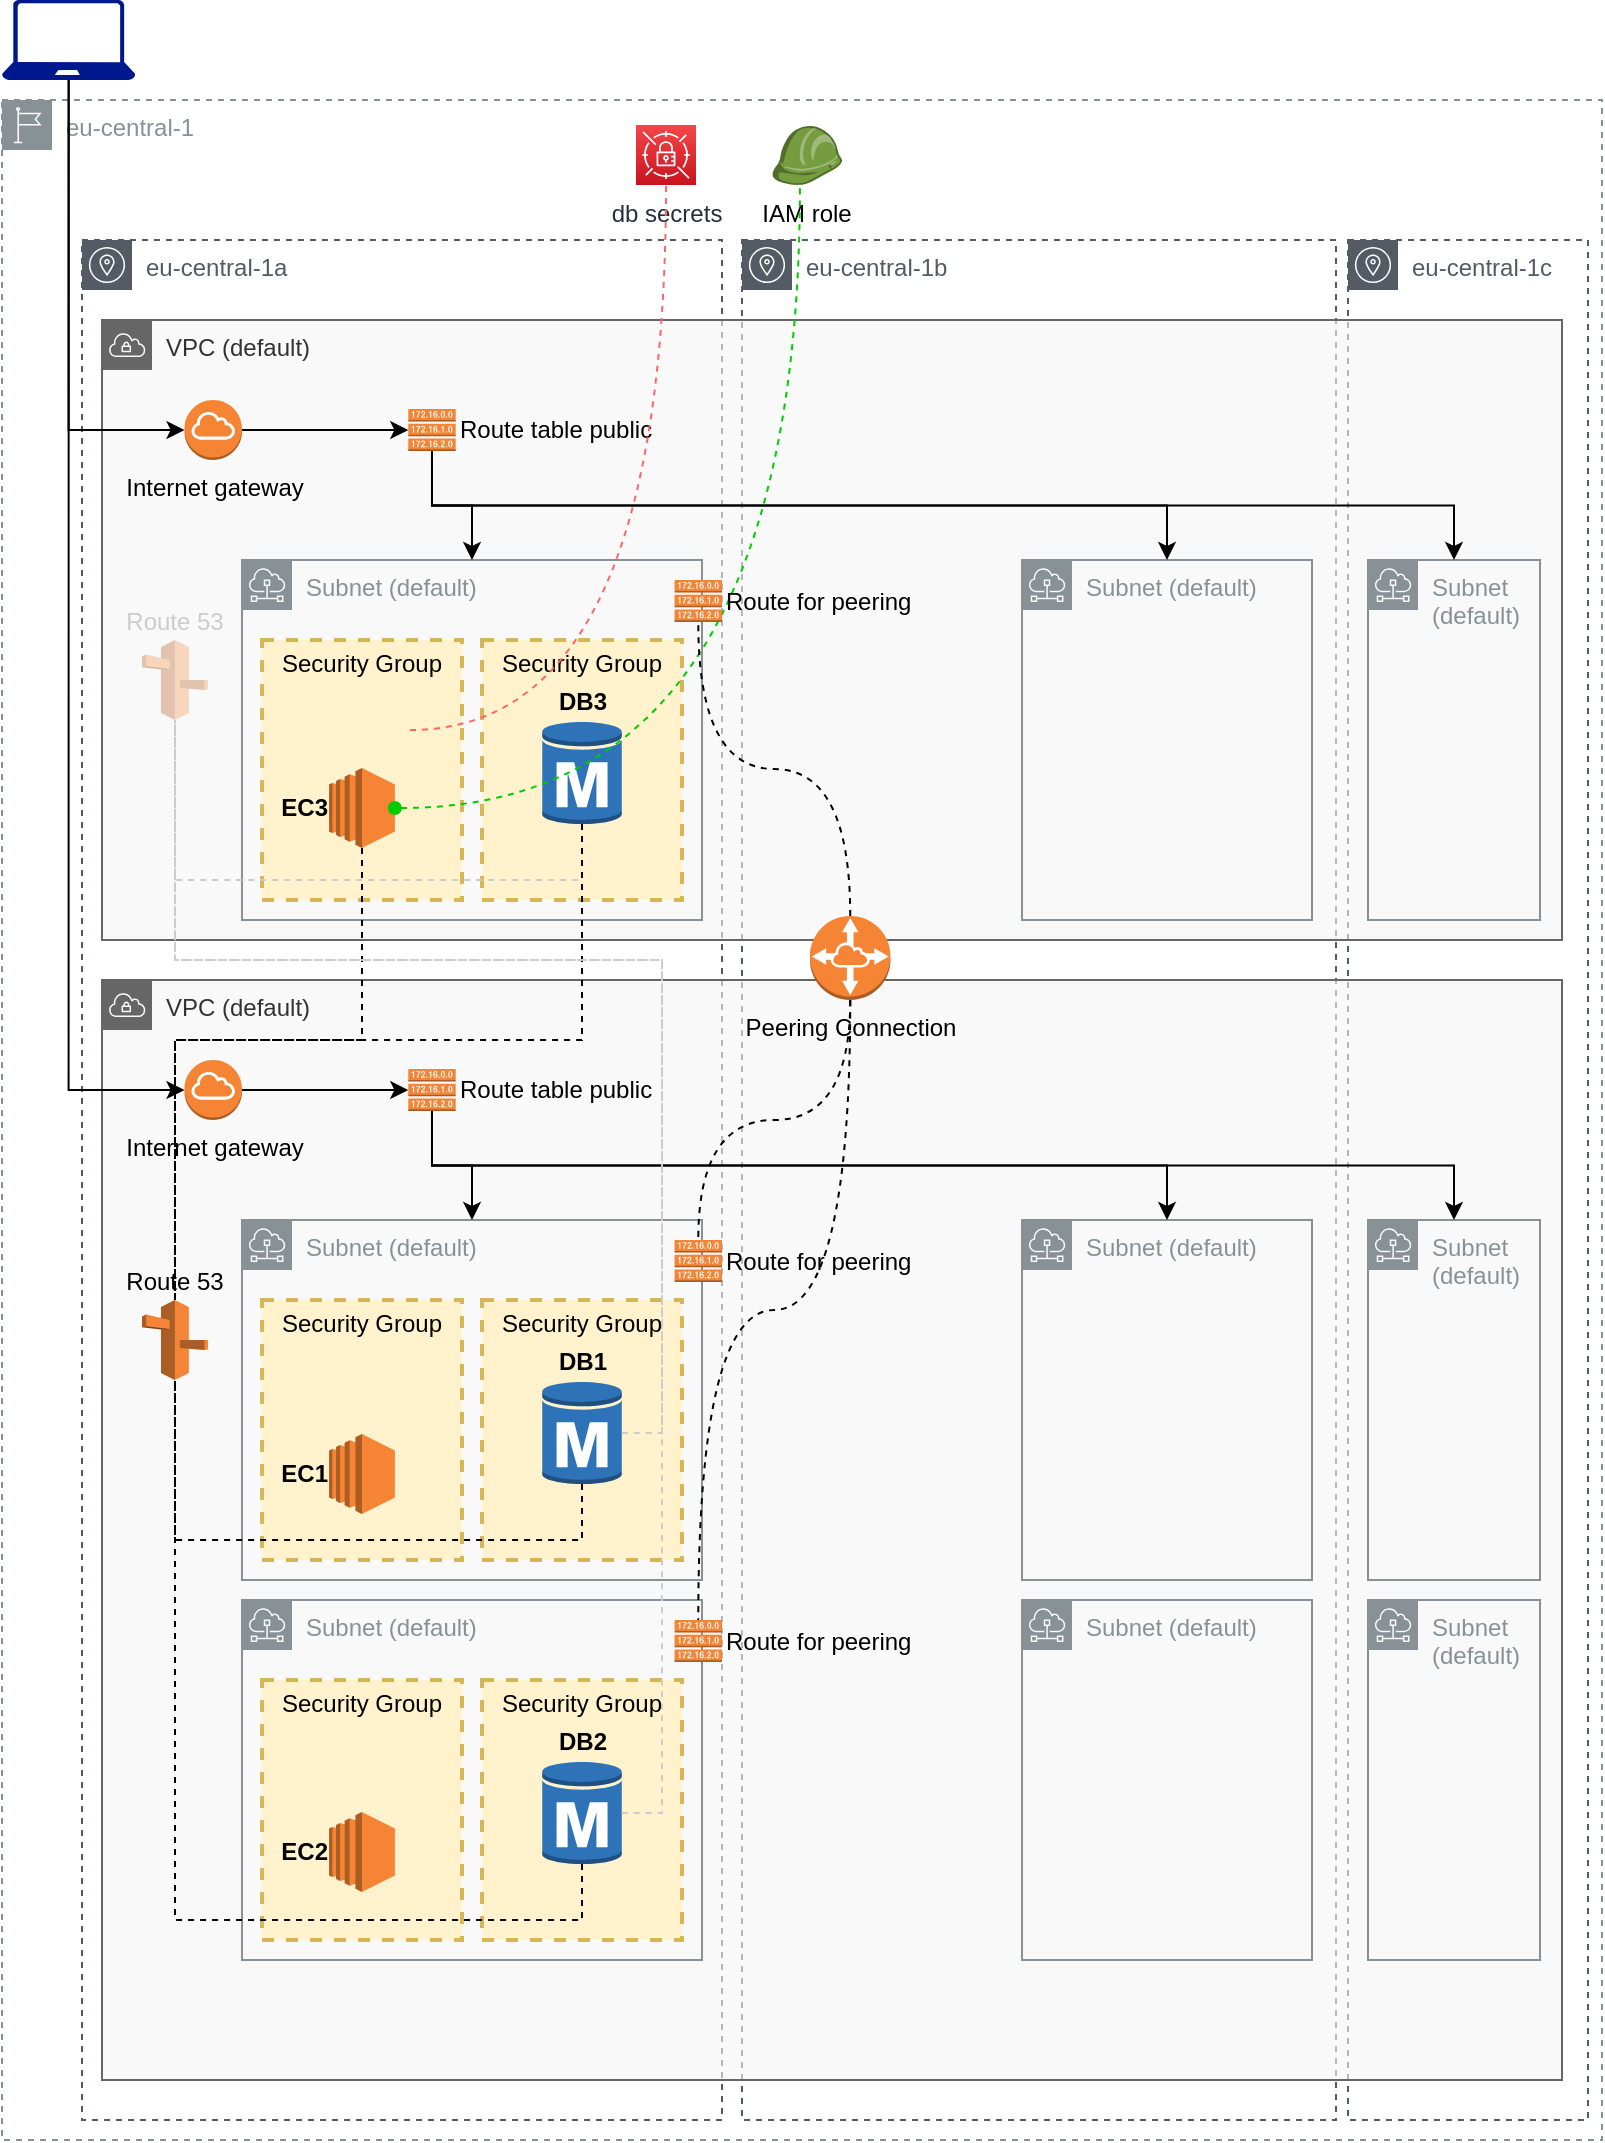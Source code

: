 <mxfile version="13.9.9" type="github">
  <diagram id="UUgaOf1F6qNWSPvY_eEi" name="Page-1">
    <mxGraphModel dx="946" dy="662" grid="1" gridSize="10" guides="1" tooltips="1" connect="1" arrows="1" fold="1" page="1" pageScale="1" pageWidth="827" pageHeight="1169" math="0" shadow="0">
      <root>
        <mxCell id="0" />
        <mxCell id="1" parent="0" />
        <mxCell id="LLyH-jrI4SZby10niK_6-6" value="eu-central-1" style="outlineConnect=0;gradientColor=none;html=1;whiteSpace=wrap;fontSize=12;fontStyle=0;shape=mxgraph.aws4.group;grIcon=mxgraph.aws4.group_region;strokeColor=#879196;fillColor=none;verticalAlign=top;align=left;spacingLeft=30;fontColor=#879196;dashed=1;" parent="1" vertex="1">
          <mxGeometry x="10" y="60" width="800" height="1020" as="geometry" />
        </mxCell>
        <mxCell id="LLyH-jrI4SZby10niK_6-10" value="eu-central-1a" style="outlineConnect=0;gradientColor=none;html=1;whiteSpace=wrap;fontSize=12;fontStyle=0;shape=mxgraph.aws4.group;grIcon=mxgraph.aws4.group_availability_zone;strokeColor=#545B64;fillColor=none;verticalAlign=top;align=left;spacingLeft=30;fontColor=#545B64;dashed=1;" parent="1" vertex="1">
          <mxGeometry x="50" y="130" width="320" height="940" as="geometry" />
        </mxCell>
        <mxCell id="LLyH-jrI4SZby10niK_6-7" value="eu-central-1c" style="outlineConnect=0;gradientColor=none;html=1;whiteSpace=wrap;fontSize=12;fontStyle=0;shape=mxgraph.aws4.group;grIcon=mxgraph.aws4.group_availability_zone;strokeColor=#545B64;fillColor=none;verticalAlign=top;align=left;spacingLeft=30;fontColor=#545B64;dashed=1;" parent="1" vertex="1">
          <mxGeometry x="683" y="130" width="120" height="940" as="geometry" />
        </mxCell>
        <mxCell id="LLyH-jrI4SZby10niK_6-9" value="eu-central-1b" style="outlineConnect=0;gradientColor=none;html=1;whiteSpace=wrap;fontSize=12;fontStyle=0;shape=mxgraph.aws4.group;grIcon=mxgraph.aws4.group_availability_zone;strokeColor=#545B64;fillColor=none;verticalAlign=top;align=left;spacingLeft=30;fontColor=#545B64;dashed=1;" parent="1" vertex="1">
          <mxGeometry x="380" y="130" width="297" height="940" as="geometry" />
        </mxCell>
        <mxCell id="LLyH-jrI4SZby10niK_6-5" value="VPC (default)" style="outlineConnect=0;html=1;whiteSpace=wrap;fontSize=12;fontStyle=0;shape=mxgraph.aws4.group;grIcon=mxgraph.aws4.group_vpc;strokeColor=#666666;fillColor=#f5f5f5;verticalAlign=top;align=left;spacingLeft=30;dashed=0;fillOpacity=60;fontColor=#333333;" parent="1" vertex="1">
          <mxGeometry x="60" y="170" width="730" height="310" as="geometry" />
        </mxCell>
        <mxCell id="LLyH-jrI4SZby10niK_6-4" value="Subnet (default)" style="outlineConnect=0;gradientColor=none;html=1;whiteSpace=wrap;fontSize=12;fontStyle=0;shape=mxgraph.aws4.group;grIcon=mxgraph.aws4.group_subnet;strokeColor=#879196;fillColor=none;verticalAlign=top;align=left;spacingLeft=30;fontColor=#879196;dashed=0;" parent="1" vertex="1">
          <mxGeometry x="130" y="290" width="230" height="180" as="geometry" />
        </mxCell>
        <mxCell id="LLyH-jrI4SZby10niK_6-3" value="Security Group" style="fontStyle=0;verticalAlign=top;align=center;spacingTop=-2;fillColor=#fff2cc;rounded=0;whiteSpace=wrap;html=1;strokeColor=#d6b656;strokeWidth=2;dashed=1;container=1;collapsible=0;expand=0;recursiveResize=0;" parent="1" vertex="1">
          <mxGeometry x="250" y="330" width="100" height="130" as="geometry" />
        </mxCell>
        <mxCell id="LLyH-jrI4SZby10niK_6-1" value="&lt;b&gt;DB3&lt;/b&gt;" style="outlineConnect=0;dashed=0;verticalLabelPosition=top;verticalAlign=bottom;align=center;html=1;shape=mxgraph.aws3.rds_db_instance;fillColor=#2E73B8;gradientColor=none;labelPosition=center;" parent="LLyH-jrI4SZby10niK_6-3" vertex="1">
          <mxGeometry x="30.13" y="40" width="39.75" height="53" as="geometry" />
        </mxCell>
        <mxCell id="LLyH-jrI4SZby10niK_6-27" style="edgeStyle=orthogonalEdgeStyle;rounded=0;orthogonalLoop=1;jettySize=auto;html=1;exitX=1;exitY=0.5;exitDx=0;exitDy=0;exitPerimeter=0;entryX=0;entryY=0.5;entryDx=0;entryDy=0;entryPerimeter=0;" parent="1" source="LLyH-jrI4SZby10niK_6-2" target="LLyH-jrI4SZby10niK_6-19" edge="1">
          <mxGeometry relative="1" as="geometry" />
        </mxCell>
        <mxCell id="LLyH-jrI4SZby10niK_6-2" value="Internet gateway" style="outlineConnect=0;dashed=0;verticalLabelPosition=bottom;verticalAlign=top;align=center;html=1;shape=mxgraph.aws3.internet_gateway;fillColor=#F58534;gradientColor=none;labelPosition=center;" parent="1" vertex="1">
          <mxGeometry x="101.25" y="210" width="28.75" height="30" as="geometry" />
        </mxCell>
        <mxCell id="LLyH-jrI4SZby10niK_6-28" style="edgeStyle=orthogonalEdgeStyle;rounded=0;orthogonalLoop=1;jettySize=auto;html=1;exitX=0.5;exitY=1;exitDx=0;exitDy=0;exitPerimeter=0;entryX=0;entryY=0.5;entryDx=0;entryDy=0;entryPerimeter=0;" parent="1" source="LLyH-jrI4SZby10niK_6-12" target="LLyH-jrI4SZby10niK_6-2" edge="1">
          <mxGeometry relative="1" as="geometry" />
        </mxCell>
        <mxCell id="LLyH-jrI4SZby10niK_6-12" value="" style="aspect=fixed;pointerEvents=1;shadow=0;dashed=0;html=1;strokeColor=none;labelPosition=center;verticalLabelPosition=bottom;verticalAlign=top;align=center;fillColor=#00188D;shape=mxgraph.azure.laptop" parent="1" vertex="1">
          <mxGeometry x="10" y="10" width="66.66" height="40" as="geometry" />
        </mxCell>
        <mxCell id="LLyH-jrI4SZby10niK_6-15" value="Subnet (default)" style="outlineConnect=0;gradientColor=none;html=1;whiteSpace=wrap;fontSize=12;fontStyle=0;shape=mxgraph.aws4.group;grIcon=mxgraph.aws4.group_subnet;strokeColor=#879196;fillColor=none;verticalAlign=top;align=left;spacingLeft=30;fontColor=#879196;dashed=0;" parent="1" vertex="1">
          <mxGeometry x="693" y="290" width="86" height="180" as="geometry" />
        </mxCell>
        <mxCell id="LLyH-jrI4SZby10niK_6-16" value="Subnet (default)" style="outlineConnect=0;gradientColor=none;html=1;whiteSpace=wrap;fontSize=12;fontStyle=0;shape=mxgraph.aws4.group;grIcon=mxgraph.aws4.group_subnet;strokeColor=#879196;fillColor=none;verticalAlign=top;align=left;spacingLeft=30;fontColor=#879196;dashed=0;" parent="1" vertex="1">
          <mxGeometry x="520" y="290" width="145" height="180" as="geometry" />
        </mxCell>
        <mxCell id="LLyH-jrI4SZby10niK_6-23" style="edgeStyle=orthogonalEdgeStyle;rounded=0;orthogonalLoop=1;jettySize=auto;html=1;exitX=0.5;exitY=1;exitDx=0;exitDy=0;exitPerimeter=0;" parent="1" source="LLyH-jrI4SZby10niK_6-19" target="LLyH-jrI4SZby10niK_6-16" edge="1">
          <mxGeometry relative="1" as="geometry" />
        </mxCell>
        <mxCell id="LLyH-jrI4SZby10niK_6-24" style="edgeStyle=orthogonalEdgeStyle;rounded=0;orthogonalLoop=1;jettySize=auto;html=1;exitX=0.5;exitY=1;exitDx=0;exitDy=0;exitPerimeter=0;" parent="1" source="LLyH-jrI4SZby10niK_6-19" target="LLyH-jrI4SZby10niK_6-4" edge="1">
          <mxGeometry relative="1" as="geometry" />
        </mxCell>
        <mxCell id="LLyH-jrI4SZby10niK_6-25" style="edgeStyle=orthogonalEdgeStyle;rounded=0;orthogonalLoop=1;jettySize=auto;html=1;exitX=0.5;exitY=1;exitDx=0;exitDy=0;exitPerimeter=0;" parent="1" source="LLyH-jrI4SZby10niK_6-19" target="LLyH-jrI4SZby10niK_6-15" edge="1">
          <mxGeometry relative="1" as="geometry" />
        </mxCell>
        <mxCell id="LLyH-jrI4SZby10niK_6-19" value="Route table public" style="outlineConnect=0;dashed=0;verticalLabelPosition=middle;verticalAlign=middle;align=left;html=1;shape=mxgraph.aws3.route_table;fillColor=#F58536;gradientColor=none;labelPosition=right;" parent="1" vertex="1">
          <mxGeometry x="213.14" y="214.5" width="23.71" height="21" as="geometry" />
        </mxCell>
        <mxCell id="Gg3K2ls2yGk3OWGE8Ab6-1" value="Security Group" style="fontStyle=0;verticalAlign=top;align=center;spacingTop=-2;fillColor=#fff2cc;rounded=0;whiteSpace=wrap;html=1;strokeColor=#d6b656;strokeWidth=2;dashed=1;container=1;collapsible=0;expand=0;recursiveResize=0;" parent="1" vertex="1">
          <mxGeometry x="140" y="330" width="100" height="130" as="geometry" />
        </mxCell>
        <mxCell id="Gg3K2ls2yGk3OWGE8Ab6-4" value="&lt;b&gt;EC3&lt;/b&gt;" style="outlineConnect=0;dashed=0;verticalLabelPosition=middle;verticalAlign=middle;align=right;html=1;shape=mxgraph.aws3.ec2;fillColor=#F58534;gradientColor=none;labelPosition=left;" parent="Gg3K2ls2yGk3OWGE8Ab6-1" vertex="1">
          <mxGeometry x="33.55" y="64" width="32.9" height="40" as="geometry" />
        </mxCell>
        <mxCell id="paXODEU10Lux1fWIncTx-1" value="" style="shape=image;html=1;verticalAlign=top;verticalLabelPosition=bottom;labelBackgroundColor=#ffffff;imageAspect=0;aspect=fixed;image=https://cdn2.iconfinder.com/data/icons/nodejs-1/128/nodejs-128.png" parent="Gg3K2ls2yGk3OWGE8Ab6-1" vertex="1">
          <mxGeometry x="26" y="21" width="48" height="48" as="geometry" />
        </mxCell>
        <mxCell id="Gg3K2ls2yGk3OWGE8Ab6-3" value="Route 53" style="outlineConnect=0;dashed=0;verticalLabelPosition=top;verticalAlign=bottom;align=center;html=1;shape=mxgraph.aws3.route_53;gradientColor=none;labelPosition=center;fillColor=#F58536;fillOpacity=30;fontColor=#CCCCCC;" parent="1" vertex="1">
          <mxGeometry x="80.0" y="330" width="32.98" height="40" as="geometry" />
        </mxCell>
        <mxCell id="WJ81USQerfGTGFu2v-6j-1" value="IAM role" style="outlineConnect=0;dashed=0;verticalLabelPosition=bottom;verticalAlign=top;align=center;html=1;shape=mxgraph.aws3.role;fillColor=#759C3E;gradientColor=none;" parent="1" vertex="1">
          <mxGeometry x="394.93" y="73" width="35.07" height="29.5" as="geometry" />
        </mxCell>
        <mxCell id="WJ81USQerfGTGFu2v-6j-2" style="edgeStyle=orthogonalEdgeStyle;rounded=0;orthogonalLoop=1;jettySize=auto;html=1;exitX=1;exitY=0.5;exitDx=0;exitDy=0;exitPerimeter=0;entryX=0.4;entryY=1;entryDx=0;entryDy=0;entryPerimeter=0;endArrow=none;endFill=0;curved=1;dashed=1;strokeColor=#00CC00;startArrow=oval;startFill=1;" parent="1" source="Gg3K2ls2yGk3OWGE8Ab6-4" target="WJ81USQerfGTGFu2v-6j-1" edge="1">
          <mxGeometry relative="1" as="geometry">
            <mxPoint x="161.45" y="430" as="sourcePoint" />
            <mxPoint x="442.49" y="240" as="targetPoint" />
          </mxGeometry>
        </mxCell>
        <mxCell id="WJ81USQerfGTGFu2v-6j-3" value="db secrets" style="outlineConnect=0;fontColor=#232F3E;gradientColor=#F54749;gradientDirection=north;fillColor=#C7131F;strokeColor=#ffffff;dashed=0;verticalLabelPosition=bottom;verticalAlign=top;align=center;html=1;fontSize=12;fontStyle=0;aspect=fixed;shape=mxgraph.aws4.resourceIcon;resIcon=mxgraph.aws4.secrets_manager;" parent="1" vertex="1">
          <mxGeometry x="327" y="72.5" width="30" height="30" as="geometry" />
        </mxCell>
        <mxCell id="WJ81USQerfGTGFu2v-6j-4" style="edgeStyle=orthogonalEdgeStyle;rounded=0;orthogonalLoop=1;jettySize=auto;html=1;endArrow=none;endFill=0;curved=1;dashed=1;strokeColor=#FF6666;" parent="1" source="paXODEU10Lux1fWIncTx-1" target="WJ81USQerfGTGFu2v-6j-3" edge="1">
          <mxGeometry relative="1" as="geometry">
            <mxPoint x="161.45" y="430" as="sourcePoint" />
            <mxPoint x="442.49" y="240" as="targetPoint" />
          </mxGeometry>
        </mxCell>
        <mxCell id="yWaF0EVfS8lJIimLc3lU-22" style="edgeStyle=orthogonalEdgeStyle;rounded=0;orthogonalLoop=1;jettySize=auto;html=1;entryX=0.5;entryY=1;entryDx=0;entryDy=0;entryPerimeter=0;endArrow=none;endFill=0;dashed=1;exitX=0.5;exitY=0.98;exitDx=0;exitDy=0;exitPerimeter=0;strokeColor=#CCCCCC;" edge="1" parent="1" source="LLyH-jrI4SZby10niK_6-1" target="Gg3K2ls2yGk3OWGE8Ab6-3">
          <mxGeometry relative="1" as="geometry">
            <mxPoint x="218.55" y="430" as="sourcePoint" />
            <mxPoint x="106.49" y="380" as="targetPoint" />
            <Array as="points">
              <mxPoint x="300" y="450" />
              <mxPoint x="97" y="450" />
            </Array>
          </mxGeometry>
        </mxCell>
        <mxCell id="yWaF0EVfS8lJIimLc3lU-23" value="VPC (default)" style="outlineConnect=0;html=1;whiteSpace=wrap;fontSize=12;fontStyle=0;shape=mxgraph.aws4.group;grIcon=mxgraph.aws4.group_vpc;strokeColor=#666666;fillColor=#f5f5f5;verticalAlign=top;align=left;spacingLeft=30;dashed=0;fillOpacity=60;fontColor=#333333;" vertex="1" parent="1">
          <mxGeometry x="60" y="500" width="730" height="550" as="geometry" />
        </mxCell>
        <mxCell id="yWaF0EVfS8lJIimLc3lU-24" value="Subnet (default)" style="outlineConnect=0;gradientColor=none;html=1;whiteSpace=wrap;fontSize=12;fontStyle=0;shape=mxgraph.aws4.group;grIcon=mxgraph.aws4.group_subnet;strokeColor=#879196;fillColor=none;verticalAlign=top;align=left;spacingLeft=30;fontColor=#879196;dashed=0;" vertex="1" parent="1">
          <mxGeometry x="130" y="620" width="230" height="180" as="geometry" />
        </mxCell>
        <mxCell id="yWaF0EVfS8lJIimLc3lU-25" value="Security Group" style="fontStyle=0;verticalAlign=top;align=center;spacingTop=-2;fillColor=#fff2cc;rounded=0;whiteSpace=wrap;html=1;strokeColor=#d6b656;strokeWidth=2;dashed=1;container=1;collapsible=0;expand=0;recursiveResize=0;" vertex="1" parent="1">
          <mxGeometry x="250" y="660" width="100" height="130" as="geometry" />
        </mxCell>
        <mxCell id="yWaF0EVfS8lJIimLc3lU-26" value="&lt;b&gt;DB1&lt;/b&gt;" style="outlineConnect=0;dashed=0;verticalLabelPosition=top;verticalAlign=bottom;align=center;html=1;shape=mxgraph.aws3.rds_db_instance;fillColor=#2E73B8;gradientColor=none;labelPosition=center;" vertex="1" parent="yWaF0EVfS8lJIimLc3lU-25">
          <mxGeometry x="30.13" y="40" width="39.75" height="53" as="geometry" />
        </mxCell>
        <mxCell id="yWaF0EVfS8lJIimLc3lU-27" style="edgeStyle=orthogonalEdgeStyle;rounded=0;orthogonalLoop=1;jettySize=auto;html=1;exitX=1;exitY=0.5;exitDx=0;exitDy=0;exitPerimeter=0;entryX=0;entryY=0.5;entryDx=0;entryDy=0;entryPerimeter=0;" edge="1" parent="1" source="yWaF0EVfS8lJIimLc3lU-28" target="yWaF0EVfS8lJIimLc3lU-34">
          <mxGeometry relative="1" as="geometry" />
        </mxCell>
        <mxCell id="yWaF0EVfS8lJIimLc3lU-28" value="Internet gateway" style="outlineConnect=0;dashed=0;verticalLabelPosition=bottom;verticalAlign=top;align=center;html=1;shape=mxgraph.aws3.internet_gateway;fillColor=#F58534;gradientColor=none;labelPosition=center;" vertex="1" parent="1">
          <mxGeometry x="101.25" y="540" width="28.75" height="30" as="geometry" />
        </mxCell>
        <mxCell id="yWaF0EVfS8lJIimLc3lU-29" value="Subnet (default)" style="outlineConnect=0;gradientColor=none;html=1;whiteSpace=wrap;fontSize=12;fontStyle=0;shape=mxgraph.aws4.group;grIcon=mxgraph.aws4.group_subnet;strokeColor=#879196;fillColor=none;verticalAlign=top;align=left;spacingLeft=30;fontColor=#879196;dashed=0;" vertex="1" parent="1">
          <mxGeometry x="693" y="620" width="86" height="180" as="geometry" />
        </mxCell>
        <mxCell id="yWaF0EVfS8lJIimLc3lU-30" value="Subnet (default)" style="outlineConnect=0;gradientColor=none;html=1;whiteSpace=wrap;fontSize=12;fontStyle=0;shape=mxgraph.aws4.group;grIcon=mxgraph.aws4.group_subnet;strokeColor=#879196;fillColor=none;verticalAlign=top;align=left;spacingLeft=30;fontColor=#879196;dashed=0;" vertex="1" parent="1">
          <mxGeometry x="520" y="620" width="145" height="180" as="geometry" />
        </mxCell>
        <mxCell id="yWaF0EVfS8lJIimLc3lU-31" style="edgeStyle=orthogonalEdgeStyle;rounded=0;orthogonalLoop=1;jettySize=auto;html=1;exitX=0.5;exitY=1;exitDx=0;exitDy=0;exitPerimeter=0;" edge="1" parent="1" source="yWaF0EVfS8lJIimLc3lU-34" target="yWaF0EVfS8lJIimLc3lU-30">
          <mxGeometry relative="1" as="geometry" />
        </mxCell>
        <mxCell id="yWaF0EVfS8lJIimLc3lU-32" style="edgeStyle=orthogonalEdgeStyle;rounded=0;orthogonalLoop=1;jettySize=auto;html=1;exitX=0.5;exitY=1;exitDx=0;exitDy=0;exitPerimeter=0;" edge="1" parent="1" source="yWaF0EVfS8lJIimLc3lU-34" target="yWaF0EVfS8lJIimLc3lU-24">
          <mxGeometry relative="1" as="geometry" />
        </mxCell>
        <mxCell id="yWaF0EVfS8lJIimLc3lU-33" style="edgeStyle=orthogonalEdgeStyle;rounded=0;orthogonalLoop=1;jettySize=auto;html=1;exitX=0.5;exitY=1;exitDx=0;exitDy=0;exitPerimeter=0;" edge="1" parent="1" source="yWaF0EVfS8lJIimLc3lU-34" target="yWaF0EVfS8lJIimLc3lU-29">
          <mxGeometry relative="1" as="geometry" />
        </mxCell>
        <mxCell id="yWaF0EVfS8lJIimLc3lU-34" value="Route table public" style="outlineConnect=0;dashed=0;verticalLabelPosition=middle;verticalAlign=middle;align=left;html=1;shape=mxgraph.aws3.route_table;fillColor=#F58536;gradientColor=none;labelPosition=right;" vertex="1" parent="1">
          <mxGeometry x="213.14" y="544.5" width="23.71" height="21" as="geometry" />
        </mxCell>
        <mxCell id="yWaF0EVfS8lJIimLc3lU-35" value="Security Group" style="fontStyle=0;verticalAlign=top;align=center;spacingTop=-2;fillColor=#fff2cc;rounded=0;whiteSpace=wrap;html=1;strokeColor=#d6b656;strokeWidth=2;dashed=1;container=1;collapsible=0;expand=0;recursiveResize=0;" vertex="1" parent="1">
          <mxGeometry x="140" y="660" width="100" height="130" as="geometry" />
        </mxCell>
        <mxCell id="yWaF0EVfS8lJIimLc3lU-36" value="&lt;b&gt;EC1&lt;/b&gt;" style="outlineConnect=0;dashed=0;verticalLabelPosition=middle;verticalAlign=middle;align=right;html=1;shape=mxgraph.aws3.ec2;fillColor=#F58534;gradientColor=none;labelPosition=left;" vertex="1" parent="yWaF0EVfS8lJIimLc3lU-35">
          <mxGeometry x="33.55" y="67" width="32.9" height="40" as="geometry" />
        </mxCell>
        <mxCell id="yWaF0EVfS8lJIimLc3lU-37" value="" style="shape=image;html=1;verticalAlign=top;verticalLabelPosition=bottom;labelBackgroundColor=#ffffff;imageAspect=0;aspect=fixed;image=https://cdn2.iconfinder.com/data/icons/nodejs-1/128/nodejs-128.png" vertex="1" parent="yWaF0EVfS8lJIimLc3lU-35">
          <mxGeometry x="26" y="19" width="48" height="48" as="geometry" />
        </mxCell>
        <mxCell id="yWaF0EVfS8lJIimLc3lU-38" value="Route 53" style="outlineConnect=0;dashed=0;verticalLabelPosition=top;verticalAlign=bottom;align=center;html=1;shape=mxgraph.aws3.route_53;fillColor=#F58536;gradientColor=none;labelPosition=center;" vertex="1" parent="1">
          <mxGeometry x="80.0" y="660" width="32.98" height="40" as="geometry" />
        </mxCell>
        <mxCell id="yWaF0EVfS8lJIimLc3lU-40" style="edgeStyle=orthogonalEdgeStyle;rounded=0;orthogonalLoop=1;jettySize=auto;html=1;entryX=0.5;entryY=1;entryDx=0;entryDy=0;entryPerimeter=0;endArrow=none;endFill=0;dashed=1;exitX=0.5;exitY=0.98;exitDx=0;exitDy=0;exitPerimeter=0;" edge="1" parent="1" source="yWaF0EVfS8lJIimLc3lU-26" target="yWaF0EVfS8lJIimLc3lU-38">
          <mxGeometry relative="1" as="geometry">
            <mxPoint x="218.55" y="760" as="sourcePoint" />
            <mxPoint x="106.49" y="710" as="targetPoint" />
            <Array as="points">
              <mxPoint x="300" y="780" />
              <mxPoint x="97" y="780" />
            </Array>
          </mxGeometry>
        </mxCell>
        <mxCell id="yWaF0EVfS8lJIimLc3lU-46" value="Subnet (default)" style="outlineConnect=0;gradientColor=none;html=1;whiteSpace=wrap;fontSize=12;fontStyle=0;shape=mxgraph.aws4.group;grIcon=mxgraph.aws4.group_subnet;strokeColor=#879196;fillColor=none;verticalAlign=top;align=left;spacingLeft=30;fontColor=#879196;dashed=0;" vertex="1" parent="1">
          <mxGeometry x="130" y="810" width="230" height="180" as="geometry" />
        </mxCell>
        <mxCell id="yWaF0EVfS8lJIimLc3lU-47" value="Security Group" style="fontStyle=0;verticalAlign=top;align=center;spacingTop=-2;fillColor=#fff2cc;rounded=0;whiteSpace=wrap;html=1;strokeColor=#d6b656;strokeWidth=2;dashed=1;container=1;collapsible=0;expand=0;recursiveResize=0;" vertex="1" parent="1">
          <mxGeometry x="250" y="850" width="100" height="130" as="geometry" />
        </mxCell>
        <mxCell id="yWaF0EVfS8lJIimLc3lU-48" value="&lt;b&gt;DB2&lt;/b&gt;" style="outlineConnect=0;dashed=0;verticalLabelPosition=top;verticalAlign=bottom;align=center;html=1;shape=mxgraph.aws3.rds_db_instance;fillColor=#2E73B8;gradientColor=none;labelPosition=center;" vertex="1" parent="yWaF0EVfS8lJIimLc3lU-47">
          <mxGeometry x="30.13" y="40" width="39.75" height="53" as="geometry" />
        </mxCell>
        <mxCell id="yWaF0EVfS8lJIimLc3lU-49" value="Subnet (default)" style="outlineConnect=0;gradientColor=none;html=1;whiteSpace=wrap;fontSize=12;fontStyle=0;shape=mxgraph.aws4.group;grIcon=mxgraph.aws4.group_subnet;strokeColor=#879196;fillColor=none;verticalAlign=top;align=left;spacingLeft=30;fontColor=#879196;dashed=0;" vertex="1" parent="1">
          <mxGeometry x="693" y="810" width="86" height="180" as="geometry" />
        </mxCell>
        <mxCell id="yWaF0EVfS8lJIimLc3lU-50" value="Subnet (default)" style="outlineConnect=0;gradientColor=none;html=1;whiteSpace=wrap;fontSize=12;fontStyle=0;shape=mxgraph.aws4.group;grIcon=mxgraph.aws4.group_subnet;strokeColor=#879196;fillColor=none;verticalAlign=top;align=left;spacingLeft=30;fontColor=#879196;dashed=0;" vertex="1" parent="1">
          <mxGeometry x="520" y="810" width="145" height="180" as="geometry" />
        </mxCell>
        <mxCell id="yWaF0EVfS8lJIimLc3lU-51" value="Security Group" style="fontStyle=0;verticalAlign=top;align=center;spacingTop=-2;fillColor=#fff2cc;rounded=0;whiteSpace=wrap;html=1;strokeColor=#d6b656;strokeWidth=2;dashed=1;container=1;collapsible=0;expand=0;recursiveResize=0;" vertex="1" parent="1">
          <mxGeometry x="140" y="850" width="100" height="130" as="geometry" />
        </mxCell>
        <mxCell id="yWaF0EVfS8lJIimLc3lU-52" value="&lt;b&gt;EC2&lt;/b&gt;" style="outlineConnect=0;dashed=0;verticalLabelPosition=middle;verticalAlign=middle;align=right;html=1;shape=mxgraph.aws3.ec2;fillColor=#F58534;gradientColor=none;labelPosition=left;" vertex="1" parent="yWaF0EVfS8lJIimLc3lU-51">
          <mxGeometry x="33.55" y="66" width="32.9" height="40" as="geometry" />
        </mxCell>
        <mxCell id="yWaF0EVfS8lJIimLc3lU-53" value="" style="shape=image;html=1;verticalAlign=top;verticalLabelPosition=bottom;labelBackgroundColor=#ffffff;imageAspect=0;aspect=fixed;image=https://cdn2.iconfinder.com/data/icons/nodejs-1/128/nodejs-128.png" vertex="1" parent="yWaF0EVfS8lJIimLc3lU-51">
          <mxGeometry x="26" y="18" width="48" height="48" as="geometry" />
        </mxCell>
        <mxCell id="yWaF0EVfS8lJIimLc3lU-55" style="edgeStyle=orthogonalEdgeStyle;rounded=0;orthogonalLoop=1;jettySize=auto;html=1;exitX=0.5;exitY=0.98;exitDx=0;exitDy=0;exitPerimeter=0;entryX=0.5;entryY=1;entryDx=0;entryDy=0;entryPerimeter=0;endArrow=none;endFill=0;dashed=1;" edge="1" parent="1" source="yWaF0EVfS8lJIimLc3lU-48" target="yWaF0EVfS8lJIimLc3lU-38">
          <mxGeometry relative="1" as="geometry">
            <mxPoint x="183.55" y="949" as="sourcePoint" />
            <mxPoint x="106.49" y="710" as="targetPoint" />
            <Array as="points">
              <mxPoint x="300" y="970" />
              <mxPoint x="97" y="970" />
            </Array>
          </mxGeometry>
        </mxCell>
        <mxCell id="yWaF0EVfS8lJIimLc3lU-56" style="edgeStyle=orthogonalEdgeStyle;rounded=0;orthogonalLoop=1;jettySize=auto;html=1;exitX=0.5;exitY=1;exitDx=0;exitDy=0;exitPerimeter=0;entryX=0.5;entryY=0;entryDx=0;entryDy=0;entryPerimeter=0;endArrow=none;endFill=0;dashed=1;" edge="1" parent="1" source="Gg3K2ls2yGk3OWGE8Ab6-4" target="yWaF0EVfS8lJIimLc3lU-38">
          <mxGeometry relative="1" as="geometry">
            <mxPoint x="183.55" y="759" as="sourcePoint" />
            <mxPoint x="106.49" y="710" as="targetPoint" />
            <Array as="points">
              <mxPoint x="190" y="530" />
              <mxPoint x="97" y="530" />
            </Array>
          </mxGeometry>
        </mxCell>
        <mxCell id="yWaF0EVfS8lJIimLc3lU-57" style="edgeStyle=orthogonalEdgeStyle;rounded=0;orthogonalLoop=1;jettySize=auto;html=1;exitX=0.5;exitY=0.98;exitDx=0;exitDy=0;exitPerimeter=0;endArrow=none;endFill=0;dashed=1;entryX=0.5;entryY=0;entryDx=0;entryDy=0;entryPerimeter=0;" edge="1" parent="1" source="LLyH-jrI4SZby10niK_6-1" target="yWaF0EVfS8lJIimLc3lU-38">
          <mxGeometry relative="1" as="geometry">
            <mxPoint x="200" y="449" as="sourcePoint" />
            <mxPoint x="100" y="660" as="targetPoint" />
            <Array as="points">
              <mxPoint x="300" y="530" />
              <mxPoint x="97" y="530" />
            </Array>
          </mxGeometry>
        </mxCell>
        <mxCell id="yWaF0EVfS8lJIimLc3lU-58" style="edgeStyle=orthogonalEdgeStyle;rounded=0;orthogonalLoop=1;jettySize=auto;html=1;exitX=0.5;exitY=1;exitDx=0;exitDy=0;exitPerimeter=0;entryX=0;entryY=0.5;entryDx=0;entryDy=0;entryPerimeter=0;" edge="1" parent="1" source="LLyH-jrI4SZby10niK_6-12" target="yWaF0EVfS8lJIimLc3lU-28">
          <mxGeometry relative="1" as="geometry">
            <mxPoint x="53.33" y="60" as="sourcePoint" />
            <mxPoint x="111.25" y="235" as="targetPoint" />
          </mxGeometry>
        </mxCell>
        <mxCell id="yWaF0EVfS8lJIimLc3lU-60" style="edgeStyle=orthogonalEdgeStyle;rounded=0;orthogonalLoop=1;jettySize=auto;html=1;entryX=0.5;entryY=1;entryDx=0;entryDy=0;entryPerimeter=0;endArrow=none;endFill=0;dashed=1;exitX=1;exitY=0.5;exitDx=0;exitDy=0;exitPerimeter=0;strokeColor=#CCCCCC;" edge="1" parent="1" source="yWaF0EVfS8lJIimLc3lU-26" target="Gg3K2ls2yGk3OWGE8Ab6-3">
          <mxGeometry relative="1" as="geometry">
            <mxPoint x="310.005" y="431.94" as="sourcePoint" />
            <mxPoint x="106.49" y="380" as="targetPoint" />
            <Array as="points">
              <mxPoint x="340" y="727" />
              <mxPoint x="340" y="490" />
              <mxPoint x="97" y="490" />
            </Array>
          </mxGeometry>
        </mxCell>
        <mxCell id="yWaF0EVfS8lJIimLc3lU-61" style="edgeStyle=orthogonalEdgeStyle;rounded=0;orthogonalLoop=1;jettySize=auto;html=1;entryX=0.5;entryY=1;entryDx=0;entryDy=0;entryPerimeter=0;endArrow=none;endFill=0;dashed=1;exitX=1;exitY=0.5;exitDx=0;exitDy=0;exitPerimeter=0;strokeColor=#CCCCCC;" edge="1" parent="1" source="yWaF0EVfS8lJIimLc3lU-48" target="Gg3K2ls2yGk3OWGE8Ab6-3">
          <mxGeometry relative="1" as="geometry">
            <mxPoint x="329.88" y="736.5" as="sourcePoint" />
            <mxPoint x="106.49" y="380" as="targetPoint" />
            <Array as="points">
              <mxPoint x="340" y="917" />
              <mxPoint x="340" y="490" />
              <mxPoint x="97" y="490" />
            </Array>
          </mxGeometry>
        </mxCell>
        <mxCell id="yWaF0EVfS8lJIimLc3lU-62" value="&lt;font color=&quot;#000000&quot;&gt;Peering Connection&lt;/font&gt;" style="outlineConnect=0;dashed=0;verticalLabelPosition=bottom;verticalAlign=top;align=center;html=1;shape=mxgraph.aws3.vpc_peering;fillColor=#F58534;gradientColor=none;fontColor=#CCCCCC;" vertex="1" parent="1">
          <mxGeometry x="414" y="468" width="40.25" height="42" as="geometry" />
        </mxCell>
        <mxCell id="yWaF0EVfS8lJIimLc3lU-63" value="Route for peering" style="outlineConnect=0;dashed=0;verticalLabelPosition=middle;verticalAlign=middle;align=left;html=1;shape=mxgraph.aws3.route_table;fillColor=#F58536;gradientColor=none;labelPosition=right;" vertex="1" parent="1">
          <mxGeometry x="346.29" y="300" width="23.71" height="21" as="geometry" />
        </mxCell>
        <mxCell id="yWaF0EVfS8lJIimLc3lU-64" value="Route for peering" style="outlineConnect=0;dashed=0;verticalLabelPosition=middle;verticalAlign=middle;align=left;html=1;shape=mxgraph.aws3.route_table;fillColor=#F58536;gradientColor=none;labelPosition=right;" vertex="1" parent="1">
          <mxGeometry x="346.29" y="630" width="23.71" height="21" as="geometry" />
        </mxCell>
        <mxCell id="yWaF0EVfS8lJIimLc3lU-65" value="Route for peering" style="outlineConnect=0;dashed=0;verticalLabelPosition=middle;verticalAlign=middle;align=left;html=1;shape=mxgraph.aws3.route_table;fillColor=#F58536;gradientColor=none;labelPosition=right;" vertex="1" parent="1">
          <mxGeometry x="346.29" y="820" width="23.71" height="21" as="geometry" />
        </mxCell>
        <mxCell id="yWaF0EVfS8lJIimLc3lU-66" style="edgeStyle=orthogonalEdgeStyle;rounded=0;orthogonalLoop=1;jettySize=auto;html=1;exitX=0.5;exitY=1;exitDx=0;exitDy=0;exitPerimeter=0;endArrow=none;endFill=0;dashed=1;entryX=0.5;entryY=0;entryDx=0;entryDy=0;entryPerimeter=0;curved=1;" edge="1" parent="1" source="yWaF0EVfS8lJIimLc3lU-62" target="yWaF0EVfS8lJIimLc3lU-64">
          <mxGeometry relative="1" as="geometry">
            <mxPoint x="310.005" y="431.94" as="sourcePoint" />
            <mxPoint x="106.49" y="670" as="targetPoint" />
          </mxGeometry>
        </mxCell>
        <mxCell id="yWaF0EVfS8lJIimLc3lU-67" style="edgeStyle=orthogonalEdgeStyle;rounded=0;orthogonalLoop=1;jettySize=auto;html=1;exitX=0.5;exitY=1;exitDx=0;exitDy=0;exitPerimeter=0;endArrow=none;endFill=0;dashed=1;curved=1;entryX=0.5;entryY=0;entryDx=0;entryDy=0;entryPerimeter=0;" edge="1" parent="1" source="yWaF0EVfS8lJIimLc3lU-62" target="yWaF0EVfS8lJIimLc3lU-65">
          <mxGeometry relative="1" as="geometry">
            <mxPoint x="444.125" y="520" as="sourcePoint" />
            <mxPoint x="368.145" y="640" as="targetPoint" />
          </mxGeometry>
        </mxCell>
        <mxCell id="yWaF0EVfS8lJIimLc3lU-68" style="edgeStyle=orthogonalEdgeStyle;rounded=0;orthogonalLoop=1;jettySize=auto;html=1;exitX=0.5;exitY=0;exitDx=0;exitDy=0;exitPerimeter=0;endArrow=none;endFill=0;dashed=1;curved=1;entryX=0.5;entryY=1;entryDx=0;entryDy=0;entryPerimeter=0;" edge="1" parent="1" source="yWaF0EVfS8lJIimLc3lU-62" target="yWaF0EVfS8lJIimLc3lU-63">
          <mxGeometry relative="1" as="geometry">
            <mxPoint x="444.125" y="520" as="sourcePoint" />
            <mxPoint x="368.145" y="830" as="targetPoint" />
          </mxGeometry>
        </mxCell>
      </root>
    </mxGraphModel>
  </diagram>
</mxfile>
